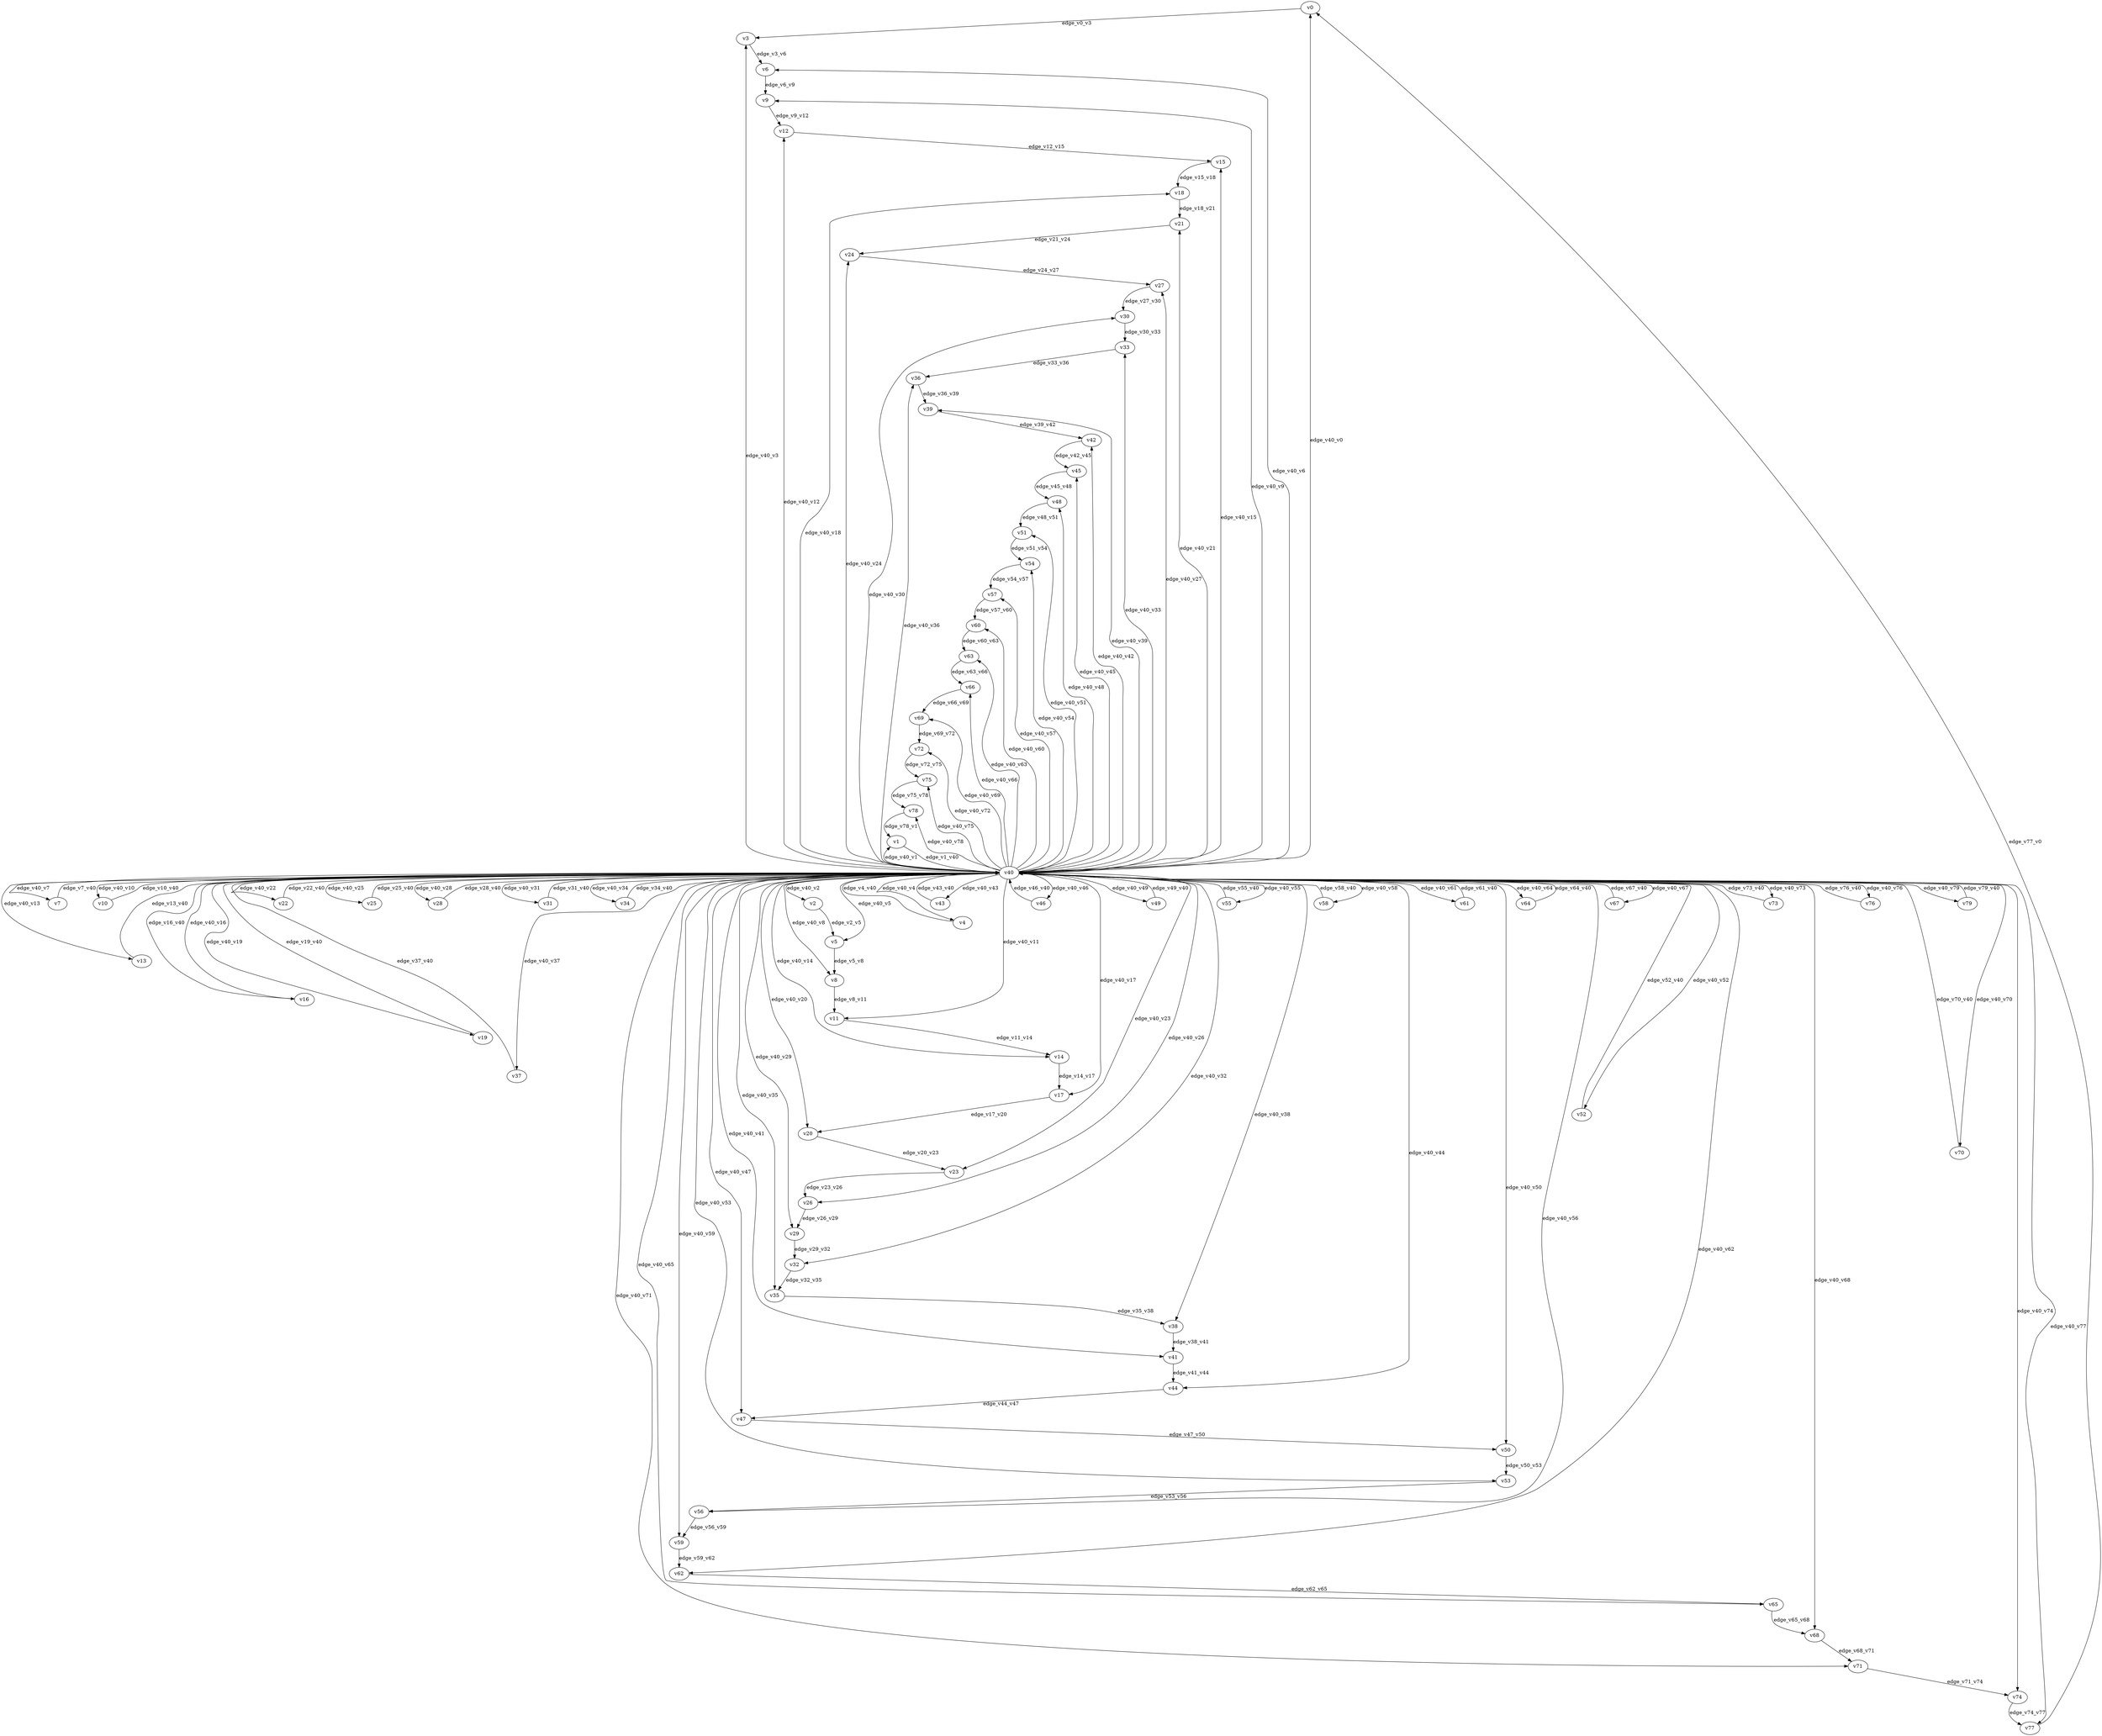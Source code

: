 digraph test108 {
    // Discounted game test case
    // Vertex properties: name [player=X]
    // Edge properties: [weight=Y, discount=Z]

    v0 [name="v0", player=0];
    v1 [name="v1", player=1];
    v2 [name="v2", player=0];
    v3 [name="v3", player=1];
    v4 [name="v4", player=0];
    v5 [name="v5", player=1];
    v6 [name="v6", player=0];
    v7 [name="v7", player=1];
    v8 [name="v8", player=0];
    v9 [name="v9", player=1];
    v10 [name="v10", player=0];
    v11 [name="v11", player=1];
    v12 [name="v12", player=0];
    v13 [name="v13", player=1];
    v14 [name="v14", player=0];
    v15 [name="v15", player=1];
    v16 [name="v16", player=0];
    v17 [name="v17", player=1];
    v18 [name="v18", player=0];
    v19 [name="v19", player=1];
    v20 [name="v20", player=0];
    v21 [name="v21", player=1];
    v22 [name="v22", player=0];
    v23 [name="v23", player=1];
    v24 [name="v24", player=0];
    v25 [name="v25", player=1];
    v26 [name="v26", player=0];
    v27 [name="v27", player=1];
    v28 [name="v28", player=0];
    v29 [name="v29", player=1];
    v30 [name="v30", player=0];
    v31 [name="v31", player=1];
    v32 [name="v32", player=0];
    v33 [name="v33", player=1];
    v34 [name="v34", player=0];
    v35 [name="v35", player=1];
    v36 [name="v36", player=0];
    v37 [name="v37", player=1];
    v38 [name="v38", player=0];
    v39 [name="v39", player=1];
    v40 [name="v40", player=0];
    v41 [name="v41", player=1];
    v42 [name="v42", player=0];
    v43 [name="v43", player=1];
    v44 [name="v44", player=0];
    v45 [name="v45", player=1];
    v46 [name="v46", player=0];
    v47 [name="v47", player=1];
    v48 [name="v48", player=0];
    v49 [name="v49", player=1];
    v50 [name="v50", player=0];
    v51 [name="v51", player=1];
    v52 [name="v52", player=0];
    v53 [name="v53", player=1];
    v54 [name="v54", player=0];
    v55 [name="v55", player=1];
    v56 [name="v56", player=0];
    v57 [name="v57", player=1];
    v58 [name="v58", player=0];
    v59 [name="v59", player=1];
    v60 [name="v60", player=0];
    v61 [name="v61", player=1];
    v62 [name="v62", player=0];
    v63 [name="v63", player=1];
    v64 [name="v64", player=0];
    v65 [name="v65", player=1];
    v66 [name="v66", player=0];
    v67 [name="v67", player=1];
    v68 [name="v68", player=0];
    v69 [name="v69", player=1];
    v70 [name="v70", player=0];
    v71 [name="v71", player=1];
    v72 [name="v72", player=0];
    v73 [name="v73", player=1];
    v74 [name="v74", player=0];
    v75 [name="v75", player=1];
    v76 [name="v76", player=0];
    v77 [name="v77", player=1];
    v78 [name="v78", player=0];
    v79 [name="v79", player=1];

    v40 -> v0 [label="edge_v40_v0", weight=7.60, discount=0.389];
    v40 -> v1 [label="edge_v40_v1", weight=7.58, discount=0.389];
    v1 -> v40 [label="edge_v1_v40", weight=7.32, discount=0.389];
    v40 -> v2 [label="edge_v40_v2", weight=8.43, discount=0.389];
    v40 -> v3 [label="edge_v40_v3", weight=8.42, discount=0.389];
    v40 -> v4 [label="edge_v40_v4", weight=-2.12, discount=0.389];
    v4 -> v40 [label="edge_v4_v40", weight=-0.44, discount=0.389];
    v40 -> v5 [label="edge_v40_v5", weight=-0.48, discount=0.389];
    v40 -> v6 [label="edge_v40_v6", weight=1.91, discount=0.389];
    v40 -> v7 [label="edge_v40_v7", weight=4.96, discount=0.389];
    v7 -> v40 [label="edge_v7_v40", weight=5.16, discount=0.389];
    v40 -> v8 [label="edge_v40_v8", weight=4.55, discount=0.389];
    v40 -> v9 [label="edge_v40_v9", weight=3.81, discount=0.389];
    v40 -> v10 [label="edge_v40_v10", weight=7.54, discount=0.389];
    v10 -> v40 [label="edge_v10_v40", weight=7.83, discount=0.389];
    v40 -> v11 [label="edge_v40_v11", weight=2.66, discount=0.389];
    v40 -> v12 [label="edge_v40_v12", weight=5.69, discount=0.389];
    v40 -> v13 [label="edge_v40_v13", weight=-4.81, discount=0.389];
    v13 -> v40 [label="edge_v13_v40", weight=-4.59, discount=0.389];
    v40 -> v14 [label="edge_v40_v14", weight=-1.72, discount=0.389];
    v40 -> v15 [label="edge_v40_v15", weight=5.83, discount=0.389];
    v40 -> v16 [label="edge_v40_v16", weight=-4.89, discount=0.389];
    v16 -> v40 [label="edge_v16_v40", weight=-4.77, discount=0.389];
    v40 -> v17 [label="edge_v40_v17", weight=6.93, discount=0.389];
    v40 -> v18 [label="edge_v40_v18", weight=2.91, discount=0.389];
    v40 -> v19 [label="edge_v40_v19", weight=0.23, discount=0.389];
    v19 -> v40 [label="edge_v19_v40", weight=-1.99, discount=0.389];
    v40 -> v20 [label="edge_v40_v20", weight=7.75, discount=0.389];
    v40 -> v21 [label="edge_v40_v21", weight=4.46, discount=0.389];
    v40 -> v22 [label="edge_v40_v22", weight=8.67, discount=0.389];
    v22 -> v40 [label="edge_v22_v40", weight=8.00, discount=0.389];
    v40 -> v23 [label="edge_v40_v23", weight=-2.78, discount=0.389];
    v40 -> v24 [label="edge_v40_v24", weight=6.31, discount=0.389];
    v40 -> v25 [label="edge_v40_v25", weight=3.72, discount=0.389];
    v25 -> v40 [label="edge_v25_v40", weight=4.46, discount=0.389];
    v40 -> v26 [label="edge_v40_v26", weight=-3.34, discount=0.389];
    v40 -> v27 [label="edge_v40_v27", weight=8.83, discount=0.389];
    v40 -> v28 [label="edge_v40_v28", weight=6.79, discount=0.389];
    v28 -> v40 [label="edge_v28_v40", weight=6.58, discount=0.389];
    v40 -> v29 [label="edge_v40_v29", weight=4.20, discount=0.389];
    v40 -> v30 [label="edge_v40_v30", weight=-3.52, discount=0.389];
    v40 -> v31 [label="edge_v40_v31", weight=0.43, discount=0.389];
    v31 -> v40 [label="edge_v31_v40", weight=2.30, discount=0.389];
    v40 -> v32 [label="edge_v40_v32", weight=-0.92, discount=0.389];
    v40 -> v33 [label="edge_v40_v33", weight=7.43, discount=0.389];
    v40 -> v34 [label="edge_v40_v34", weight=9.05, discount=0.389];
    v34 -> v40 [label="edge_v34_v40", weight=12.00, discount=0.389];
    v40 -> v35 [label="edge_v40_v35", weight=4.38, discount=0.389];
    v40 -> v36 [label="edge_v40_v36", weight=6.63, discount=0.389];
    v40 -> v37 [label="edge_v40_v37", weight=0.99, discount=0.389];
    v37 -> v40 [label="edge_v37_v40", weight=-0.45, discount=0.389];
    v40 -> v38 [label="edge_v40_v38", weight=0.10, discount=0.389];
    v40 -> v39 [label="edge_v40_v39", weight=1.52, discount=0.389];
    v40 -> v41 [label="edge_v40_v41", weight=-0.71, discount=0.389];
    v40 -> v42 [label="edge_v40_v42", weight=1.27, discount=0.389];
    v40 -> v43 [label="edge_v40_v43", weight=5.02, discount=0.389];
    v43 -> v40 [label="edge_v43_v40", weight=5.72, discount=0.389];
    v40 -> v44 [label="edge_v40_v44", weight=2.97, discount=0.389];
    v40 -> v45 [label="edge_v40_v45", weight=5.97, discount=0.389];
    v40 -> v46 [label="edge_v40_v46", weight=7.34, discount=0.389];
    v46 -> v40 [label="edge_v46_v40", weight=7.60, discount=0.389];
    v40 -> v47 [label="edge_v40_v47", weight=6.71, discount=0.389];
    v40 -> v48 [label="edge_v40_v48", weight=5.34, discount=0.389];
    v40 -> v49 [label="edge_v40_v49", weight=3.05, discount=0.389];
    v49 -> v40 [label="edge_v49_v40", weight=4.25, discount=0.389];
    v40 -> v50 [label="edge_v40_v50", weight=1.00, discount=0.389];
    v40 -> v51 [label="edge_v40_v51", weight=-5.94, discount=0.389];
    v40 -> v52 [label="edge_v40_v52", weight=-4.39, discount=0.389];
    v52 -> v40 [label="edge_v52_v40", weight=-4.60, discount=0.389];
    v40 -> v53 [label="edge_v40_v53", weight=-2.35, discount=0.389];
    v40 -> v54 [label="edge_v40_v54", weight=9.95, discount=0.389];
    v40 -> v55 [label="edge_v40_v55", weight=6.78, discount=0.389];
    v55 -> v40 [label="edge_v55_v40", weight=7.84, discount=0.389];
    v40 -> v56 [label="edge_v40_v56", weight=-2.07, discount=0.389];
    v40 -> v57 [label="edge_v40_v57", weight=4.96, discount=0.389];
    v40 -> v58 [label="edge_v40_v58", weight=4.91, discount=0.389];
    v58 -> v40 [label="edge_v58_v40", weight=6.90, discount=0.389];
    v40 -> v59 [label="edge_v40_v59", weight=6.88, discount=0.389];
    v40 -> v60 [label="edge_v40_v60", weight=2.47, discount=0.389];
    v40 -> v61 [label="edge_v40_v61", weight=9.14, discount=0.389];
    v61 -> v40 [label="edge_v61_v40", weight=10.47, discount=0.389];
    v40 -> v62 [label="edge_v40_v62", weight=-4.84, discount=0.389];
    v40 -> v63 [label="edge_v40_v63", weight=0.98, discount=0.389];
    v40 -> v64 [label="edge_v40_v64", weight=5.50, discount=0.389];
    v64 -> v40 [label="edge_v64_v40", weight=4.17, discount=0.389];
    v40 -> v65 [label="edge_v40_v65", weight=-4.90, discount=0.389];
    v40 -> v66 [label="edge_v40_v66", weight=4.72, discount=0.389];
    v40 -> v67 [label="edge_v40_v67", weight=6.85, discount=0.389];
    v67 -> v40 [label="edge_v67_v40", weight=8.47, discount=0.389];
    v40 -> v68 [label="edge_v40_v68", weight=6.91, discount=0.389];
    v40 -> v69 [label="edge_v40_v69", weight=4.72, discount=0.389];
    v40 -> v70 [label="edge_v40_v70", weight=-2.23, discount=0.389];
    v70 -> v40 [label="edge_v70_v40", weight=-2.14, discount=0.389];
    v40 -> v71 [label="edge_v40_v71", weight=-0.42, discount=0.389];
    v40 -> v72 [label="edge_v40_v72", weight=4.58, discount=0.389];
    v40 -> v73 [label="edge_v40_v73", weight=8.14, discount=0.389];
    v73 -> v40 [label="edge_v73_v40", weight=5.40, discount=0.389];
    v40 -> v74 [label="edge_v40_v74", weight=7.52, discount=0.389];
    v40 -> v75 [label="edge_v40_v75", weight=2.70, discount=0.389];
    v40 -> v76 [label="edge_v40_v76", weight=2.43, discount=0.389];
    v76 -> v40 [label="edge_v76_v40", weight=0.85, discount=0.389];
    v40 -> v77 [label="edge_v40_v77", weight=-5.52, discount=0.389];
    v40 -> v78 [label="edge_v40_v78", weight=9.12, discount=0.389];
    v40 -> v79 [label="edge_v40_v79", weight=4.66, discount=0.389];
    v79 -> v40 [label="edge_v79_v40", weight=5.47, discount=0.389];
    v0 -> v3 [label="edge_v0_v3", weight=-1.52, discount=0.389];
    v2 -> v5 [label="edge_v2_v5", weight=5.55, discount=0.389];
    v3 -> v6 [label="edge_v3_v6", weight=5.25, discount=0.389];
    v5 -> v8 [label="edge_v5_v8", weight=3.81, discount=0.389];
    v6 -> v9 [label="edge_v6_v9", weight=5.38, discount=0.389];
    v8 -> v11 [label="edge_v8_v11", weight=6.56, discount=0.389];
    v9 -> v12 [label="edge_v9_v12", weight=-2.67, discount=0.389];
    v11 -> v14 [label="edge_v11_v14", weight=-1.85, discount=0.389];
    v12 -> v15 [label="edge_v12_v15", weight=-2.10, discount=0.389];
    v14 -> v17 [label="edge_v14_v17", weight=5.72, discount=0.389];
    v15 -> v18 [label="edge_v15_v18", weight=2.96, discount=0.389];
    v17 -> v20 [label="edge_v17_v20", weight=4.34, discount=0.389];
    v18 -> v21 [label="edge_v18_v21", weight=4.14, discount=0.389];
    v20 -> v23 [label="edge_v20_v23", weight=-1.01, discount=0.389];
    v21 -> v24 [label="edge_v21_v24", weight=-0.42, discount=0.389];
    v23 -> v26 [label="edge_v23_v26", weight=-1.01, discount=0.389];
    v24 -> v27 [label="edge_v24_v27", weight=1.62, discount=0.389];
    v26 -> v29 [label="edge_v26_v29", weight=3.65, discount=0.389];
    v27 -> v30 [label="edge_v27_v30", weight=4.46, discount=0.389];
    v29 -> v32 [label="edge_v29_v32", weight=1.63, discount=0.389];
    v30 -> v33 [label="edge_v30_v33", weight=-1.94, discount=0.389];
    v32 -> v35 [label="edge_v32_v35", weight=-1.68, discount=0.389];
    v33 -> v36 [label="edge_v33_v36", weight=4.99, discount=0.389];
    v35 -> v38 [label="edge_v35_v38", weight=1.82, discount=0.389];
    v36 -> v39 [label="edge_v36_v39", weight=2.83, discount=0.389];
    v38 -> v41 [label="edge_v38_v41", weight=5.97, discount=0.389];
    v39 -> v42 [label="edge_v39_v42", weight=-0.50, discount=0.389];
    v41 -> v44 [label="edge_v41_v44", weight=3.33, discount=0.389];
    v42 -> v45 [label="edge_v42_v45", weight=-1.53, discount=0.389];
    v44 -> v47 [label="edge_v44_v47", weight=1.87, discount=0.389];
    v45 -> v48 [label="edge_v45_v48", weight=0.71, discount=0.389];
    v47 -> v50 [label="edge_v47_v50", weight=-1.90, discount=0.389];
    v48 -> v51 [label="edge_v48_v51", weight=2.31, discount=0.389];
    v50 -> v53 [label="edge_v50_v53", weight=4.99, discount=0.389];
    v51 -> v54 [label="edge_v51_v54", weight=-2.09, discount=0.389];
    v53 -> v56 [label="edge_v53_v56", weight=-1.47, discount=0.389];
    v54 -> v57 [label="edge_v54_v57", weight=2.20, discount=0.389];
    v56 -> v59 [label="edge_v56_v59", weight=2.81, discount=0.389];
    v57 -> v60 [label="edge_v57_v60", weight=4.68, discount=0.389];
    v59 -> v62 [label="edge_v59_v62", weight=4.91, discount=0.389];
    v60 -> v63 [label="edge_v60_v63", weight=-2.13, discount=0.389];
    v62 -> v65 [label="edge_v62_v65", weight=1.23, discount=0.389];
    v63 -> v66 [label="edge_v63_v66", weight=-0.21, discount=0.389];
    v65 -> v68 [label="edge_v65_v68", weight=2.04, discount=0.389];
    v66 -> v69 [label="edge_v66_v69", weight=0.15, discount=0.389];
    v68 -> v71 [label="edge_v68_v71", weight=-1.43, discount=0.389];
    v69 -> v72 [label="edge_v69_v72", weight=5.57, discount=0.389];
    v71 -> v74 [label="edge_v71_v74", weight=-2.93, discount=0.389];
    v72 -> v75 [label="edge_v72_v75", weight=-1.37, discount=0.389];
    v74 -> v77 [label="edge_v74_v77", weight=-1.98, discount=0.389];
    v75 -> v78 [label="edge_v75_v78", weight=-1.87, discount=0.389];
    v77 -> v0 [label="edge_v77_v0", weight=-2.14, discount=0.389];
    v78 -> v1 [label="edge_v78_v1", weight=-0.78, discount=0.389];
}
